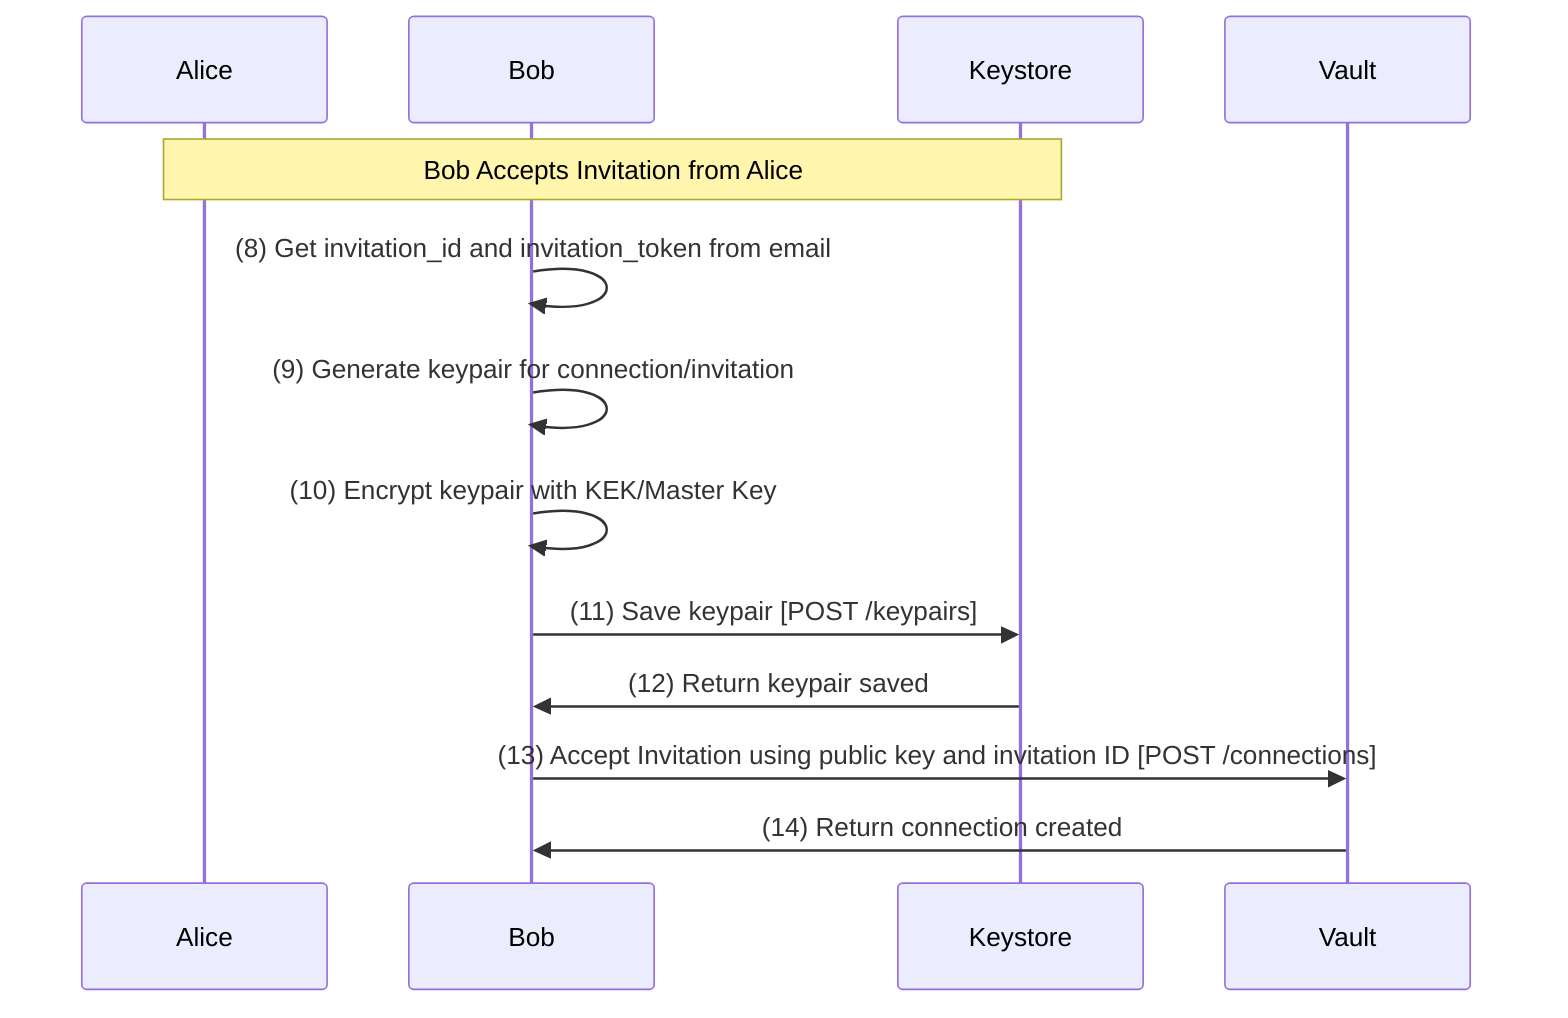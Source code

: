 sequenceDiagram

%% diagram created with https://mermaidjs.github.io/ feel free to use the live editor at https://mermaidjs.github.io/mermaid-live-editor/ to modify

participant Alice
participant Bob
participant Keystore
participant Vault

Note over Alice,Keystore: Bob Accepts Invitation from Alice

Bob->>Bob: (8) Get invitation_id and invitation_token from email
Bob->>Bob: (9) Generate keypair for connection/invitation
Bob->>Bob: (10) Encrypt keypair with KEK/Master Key
Bob->>Keystore: (11) Save keypair [POST /keypairs]
Keystore->>Bob: (12) Return keypair saved
Bob->>Vault: (13) Accept Invitation using public key and invitation ID [POST /connections]
Vault->>Bob: (14) Return connection created